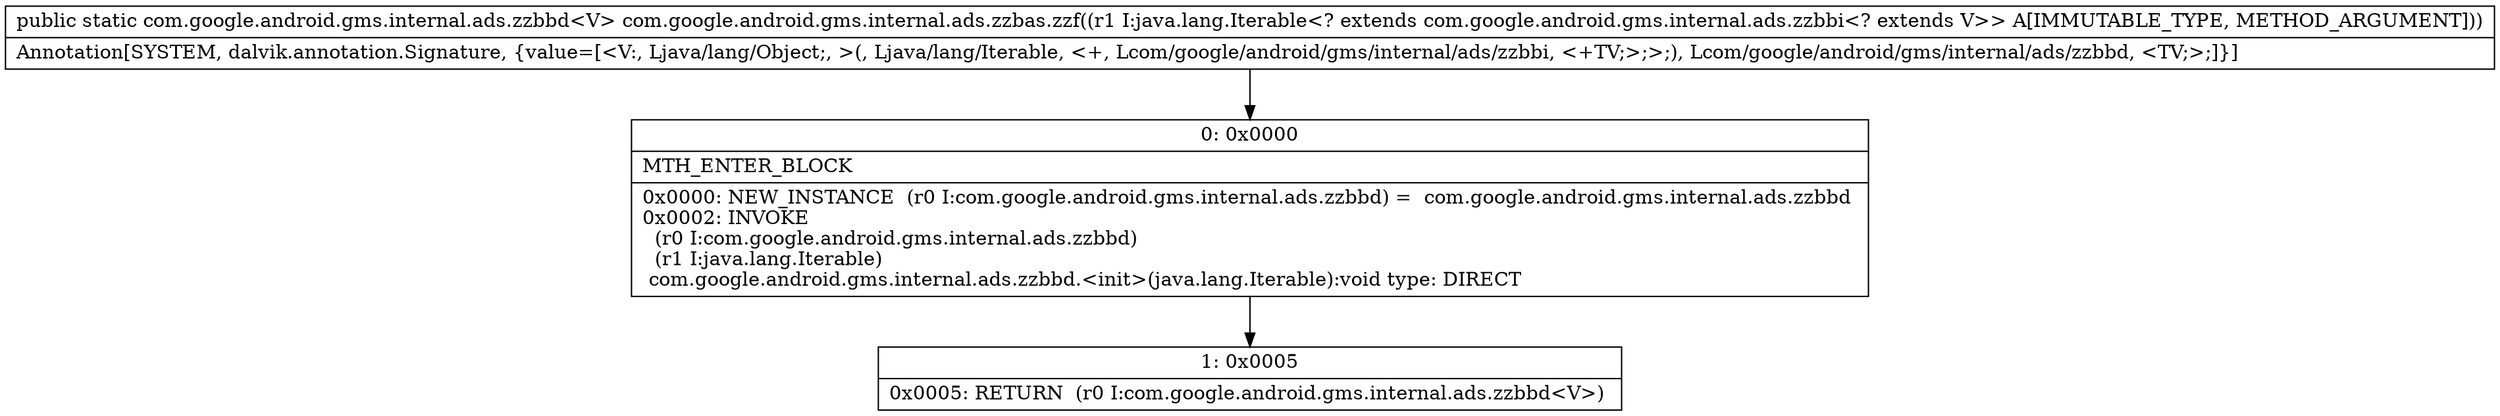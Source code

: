 digraph "CFG forcom.google.android.gms.internal.ads.zzbas.zzf(Ljava\/lang\/Iterable;)Lcom\/google\/android\/gms\/internal\/ads\/zzbbd;" {
Node_0 [shape=record,label="{0\:\ 0x0000|MTH_ENTER_BLOCK\l|0x0000: NEW_INSTANCE  (r0 I:com.google.android.gms.internal.ads.zzbbd) =  com.google.android.gms.internal.ads.zzbbd \l0x0002: INVOKE  \l  (r0 I:com.google.android.gms.internal.ads.zzbbd)\l  (r1 I:java.lang.Iterable)\l com.google.android.gms.internal.ads.zzbbd.\<init\>(java.lang.Iterable):void type: DIRECT \l}"];
Node_1 [shape=record,label="{1\:\ 0x0005|0x0005: RETURN  (r0 I:com.google.android.gms.internal.ads.zzbbd\<V\>) \l}"];
MethodNode[shape=record,label="{public static com.google.android.gms.internal.ads.zzbbd\<V\> com.google.android.gms.internal.ads.zzbas.zzf((r1 I:java.lang.Iterable\<? extends com.google.android.gms.internal.ads.zzbbi\<? extends V\>\> A[IMMUTABLE_TYPE, METHOD_ARGUMENT]))  | Annotation[SYSTEM, dalvik.annotation.Signature, \{value=[\<V:, Ljava\/lang\/Object;, \>(, Ljava\/lang\/Iterable, \<+, Lcom\/google\/android\/gms\/internal\/ads\/zzbbi, \<+TV;\>;\>;), Lcom\/google\/android\/gms\/internal\/ads\/zzbbd, \<TV;\>;]\}]\l}"];
MethodNode -> Node_0;
Node_0 -> Node_1;
}

